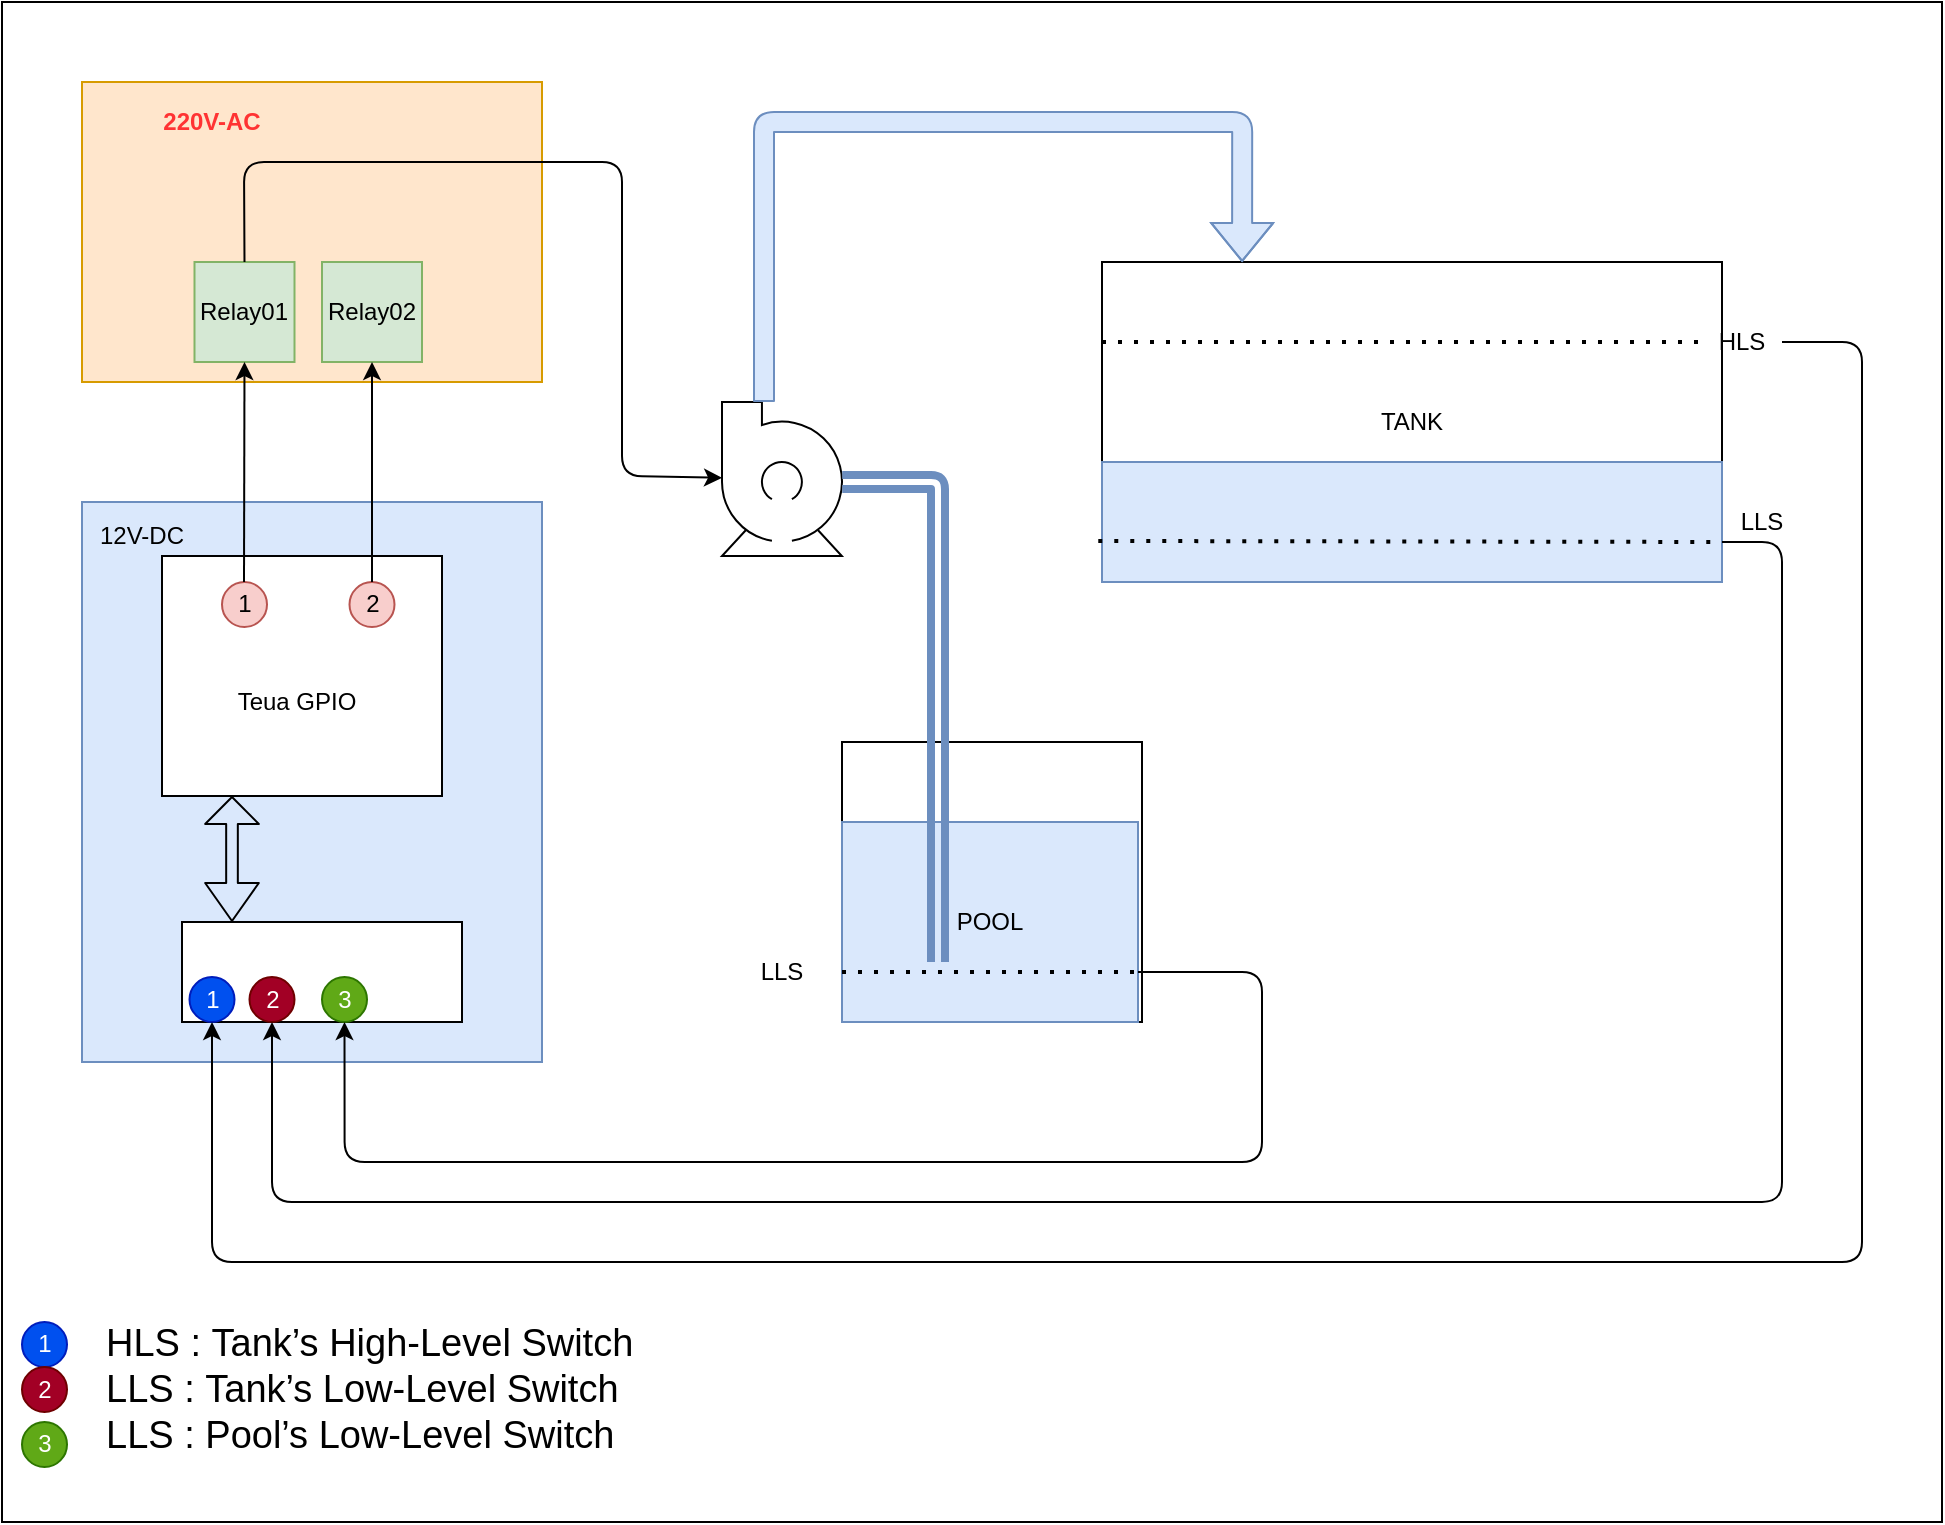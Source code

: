 <mxfile version="13.9.9" type="device"><diagram id="QF-KHQ9Z1gGvDZ2n-E-O" name="Page-1"><mxGraphModel dx="1358" dy="862" grid="1" gridSize="10" guides="1" tooltips="1" connect="1" arrows="1" fold="1" page="1" pageScale="1" pageWidth="1100" pageHeight="1700" math="0" shadow="0"><root><mxCell id="0"/><mxCell id="1" parent="0"/><mxCell id="FMe4pJ-7FYTbQZFiiwOD-10" value="" style="rounded=0;whiteSpace=wrap;html=1;" vertex="1" parent="1"><mxGeometry x="100" y="70" width="970" height="760" as="geometry"/></mxCell><mxCell id="FMe4pJ-7FYTbQZFiiwOD-1" value="TANK" style="rounded=0;whiteSpace=wrap;html=1;" vertex="1" parent="1"><mxGeometry x="650" y="200" width="310" height="160" as="geometry"/></mxCell><mxCell id="FMe4pJ-7FYTbQZFiiwOD-2" value="" style="shape=mxgraph.pid.pumps.centrifugal_pump_2;html=1;pointerEvents=1;align=center;verticalLabelPosition=bottom;verticalAlign=top;dashed=0;" vertex="1" parent="1"><mxGeometry x="460" y="270" width="62" height="77" as="geometry"/></mxCell><mxCell id="FMe4pJ-7FYTbQZFiiwOD-4" value="" style="endArrow=classic;html=1;entryX=0.226;entryY=0;entryDx=0;entryDy=0;entryPerimeter=0;shape=flexArrow;fillColor=#dae8fc;strokeColor=#6c8ebf;edgeStyle=orthogonalEdgeStyle;" edge="1" parent="1" source="FMe4pJ-7FYTbQZFiiwOD-2" target="FMe4pJ-7FYTbQZFiiwOD-1"><mxGeometry width="50" height="50" relative="1" as="geometry"><mxPoint x="600" y="450" as="sourcePoint"/><mxPoint x="710" y="210" as="targetPoint"/><Array as="points"><mxPoint x="481" y="130"/><mxPoint x="720" y="130"/></Array></mxGeometry></mxCell><mxCell id="FMe4pJ-7FYTbQZFiiwOD-5" value="" style="rounded=0;whiteSpace=wrap;html=1;fillColor=#dae8fc;strokeColor=#6c8ebf;" vertex="1" parent="1"><mxGeometry x="650" y="300" width="310" height="60" as="geometry"/></mxCell><mxCell id="FMe4pJ-7FYTbQZFiiwOD-7" value="" style="rounded=0;whiteSpace=wrap;html=1;" vertex="1" parent="1"><mxGeometry x="520" y="440" width="150" height="140" as="geometry"/></mxCell><mxCell id="FMe4pJ-7FYTbQZFiiwOD-8" value="POOL" style="rounded=0;whiteSpace=wrap;html=1;fillColor=#dae8fc;strokeColor=#6c8ebf;" vertex="1" parent="1"><mxGeometry x="520" y="480" width="148" height="100" as="geometry"/></mxCell><mxCell id="FMe4pJ-7FYTbQZFiiwOD-9" value="" style="endArrow=classic;html=1;exitX=0.97;exitY=0.52;exitDx=0;exitDy=0;exitPerimeter=0;shape=link;fillColor=#dae8fc;strokeColor=#6c8ebf;edgeStyle=orthogonalEdgeStyle;strokeWidth=4;" edge="1" parent="1" source="FMe4pJ-7FYTbQZFiiwOD-2"><mxGeometry width="50" height="50" relative="1" as="geometry"><mxPoint x="510" y="390" as="sourcePoint"/><mxPoint x="568" y="550" as="targetPoint"/><Array as="points"><mxPoint x="568" y="310"/></Array></mxGeometry></mxCell><mxCell id="FMe4pJ-7FYTbQZFiiwOD-12" value="" style="endArrow=none;dashed=1;html=1;dashPattern=1 3;strokeWidth=2;exitX=0;exitY=0.75;exitDx=0;exitDy=0;entryX=1;entryY=0.75;entryDx=0;entryDy=0;" edge="1" parent="1" source="FMe4pJ-7FYTbQZFiiwOD-8" target="FMe4pJ-7FYTbQZFiiwOD-8"><mxGeometry width="50" height="50" relative="1" as="geometry"><mxPoint x="760" y="570" as="sourcePoint"/><mxPoint x="810" y="520" as="targetPoint"/></mxGeometry></mxCell><mxCell id="FMe4pJ-7FYTbQZFiiwOD-16" value="" style="rounded=0;whiteSpace=wrap;html=1;fillColor=#dae8fc;strokeColor=#6c8ebf;" vertex="1" parent="1"><mxGeometry x="140" y="320" width="230" height="280" as="geometry"/></mxCell><mxCell id="FMe4pJ-7FYTbQZFiiwOD-11" value="" style="rounded=0;whiteSpace=wrap;html=1;" vertex="1" parent="1"><mxGeometry x="180" y="347" width="140" height="120" as="geometry"/></mxCell><mxCell id="FMe4pJ-7FYTbQZFiiwOD-15" value="" style="rounded=0;whiteSpace=wrap;html=1;" vertex="1" parent="1"><mxGeometry x="190" y="530" width="140" height="50" as="geometry"/></mxCell><mxCell id="FMe4pJ-7FYTbQZFiiwOD-17" value="" style="shape=flexArrow;endArrow=classic;startArrow=classic;html=1;entryX=0.25;entryY=1;entryDx=0;entryDy=0;width=5.833;endSize=4.167;" edge="1" parent="1" target="FMe4pJ-7FYTbQZFiiwOD-11"><mxGeometry width="50" height="50" relative="1" as="geometry"><mxPoint x="215" y="530" as="sourcePoint"/><mxPoint x="390" y="500" as="targetPoint"/></mxGeometry></mxCell><mxCell id="FMe4pJ-7FYTbQZFiiwOD-18" value="12V-DC" style="text;html=1;strokeColor=none;fillColor=none;align=center;verticalAlign=middle;whiteSpace=wrap;rounded=0;" vertex="1" parent="1"><mxGeometry x="140" y="327" width="60" height="20" as="geometry"/></mxCell><mxCell id="FMe4pJ-7FYTbQZFiiwOD-19" value="" style="rounded=0;whiteSpace=wrap;html=1;fillColor=#ffe6cc;strokeColor=#d79b00;" vertex="1" parent="1"><mxGeometry x="140" y="110" width="230" height="150" as="geometry"/></mxCell><mxCell id="FMe4pJ-7FYTbQZFiiwOD-20" value="&lt;b&gt;&lt;font color=&quot;#ff3333&quot;&gt;220V-AC&lt;/font&gt;&lt;/b&gt;" style="text;html=1;strokeColor=none;fillColor=none;align=center;verticalAlign=middle;whiteSpace=wrap;rounded=0;" vertex="1" parent="1"><mxGeometry x="170" y="120" width="70" height="20" as="geometry"/></mxCell><mxCell id="FMe4pJ-7FYTbQZFiiwOD-21" value="LLS" style="text;html=1;strokeColor=none;fillColor=none;align=center;verticalAlign=middle;whiteSpace=wrap;rounded=0;" vertex="1" parent="1"><mxGeometry x="470" y="545" width="40" height="20" as="geometry"/></mxCell><mxCell id="FMe4pJ-7FYTbQZFiiwOD-22" value="LLS" style="text;html=1;strokeColor=none;fillColor=none;align=center;verticalAlign=middle;whiteSpace=wrap;rounded=0;" vertex="1" parent="1"><mxGeometry x="960" y="320" width="40" height="20" as="geometry"/></mxCell><mxCell id="FMe4pJ-7FYTbQZFiiwOD-24" value="" style="endArrow=none;dashed=1;html=1;dashPattern=1 3;strokeWidth=2;exitX=-0.006;exitY=0.658;exitDx=0;exitDy=0;exitPerimeter=0;" edge="1" parent="1" source="FMe4pJ-7FYTbQZFiiwOD-5"><mxGeometry width="50" height="50" relative="1" as="geometry"><mxPoint x="800" y="520" as="sourcePoint"/><mxPoint x="960" y="340" as="targetPoint"/></mxGeometry></mxCell><mxCell id="FMe4pJ-7FYTbQZFiiwOD-25" value="" style="endArrow=none;dashed=1;html=1;dashPattern=1 3;strokeWidth=2;exitX=0;exitY=0.25;exitDx=0;exitDy=0;entryX=0;entryY=0.5;entryDx=0;entryDy=0;" edge="1" parent="1" source="FMe4pJ-7FYTbQZFiiwOD-1" target="FMe4pJ-7FYTbQZFiiwOD-23"><mxGeometry width="50" height="50" relative="1" as="geometry"><mxPoint x="770" y="300" as="sourcePoint"/><mxPoint x="820" y="250" as="targetPoint"/></mxGeometry></mxCell><mxCell id="FMe4pJ-7FYTbQZFiiwOD-26" value="1" style="ellipse;whiteSpace=wrap;html=1;aspect=fixed;fillColor=#0050ef;strokeColor=#001DBC;fontColor=#ffffff;" vertex="1" parent="1"><mxGeometry x="193.75" y="557.5" width="22.5" height="22.5" as="geometry"/></mxCell><mxCell id="FMe4pJ-7FYTbQZFiiwOD-27" value="2" style="ellipse;whiteSpace=wrap;html=1;aspect=fixed;fillColor=#a20025;strokeColor=#6F0000;fontColor=#ffffff;" vertex="1" parent="1"><mxGeometry x="223.75" y="557.5" width="22.5" height="22.5" as="geometry"/></mxCell><mxCell id="FMe4pJ-7FYTbQZFiiwOD-28" value="3" style="ellipse;whiteSpace=wrap;html=1;aspect=fixed;fillColor=#60a917;strokeColor=#2D7600;fontColor=#ffffff;" vertex="1" parent="1"><mxGeometry x="260" y="557.5" width="22.5" height="22.5" as="geometry"/></mxCell><mxCell id="FMe4pJ-7FYTbQZFiiwOD-29" value="" style="endArrow=classic;html=1;edgeStyle=orthogonalEdgeStyle;" edge="1" parent="1" source="FMe4pJ-7FYTbQZFiiwOD-23" target="FMe4pJ-7FYTbQZFiiwOD-26"><mxGeometry width="50" height="50" relative="1" as="geometry"><mxPoint x="960" y="240" as="sourcePoint"/><mxPoint x="250" y="640" as="targetPoint"/><Array as="points"><mxPoint x="1030" y="240"/><mxPoint x="1030" y="700"/><mxPoint x="205" y="700"/></Array></mxGeometry></mxCell><mxCell id="FMe4pJ-7FYTbQZFiiwOD-30" value="" style="endArrow=classic;html=1;entryX=0.5;entryY=1;entryDx=0;entryDy=0;exitX=0;exitY=1;exitDx=0;exitDy=0;edgeStyle=orthogonalEdgeStyle;" edge="1" parent="1" source="FMe4pJ-7FYTbQZFiiwOD-22" target="FMe4pJ-7FYTbQZFiiwOD-27"><mxGeometry width="50" height="50" relative="1" as="geometry"><mxPoint x="230" y="680" as="sourcePoint"/><mxPoint x="280" y="630" as="targetPoint"/><Array as="points"><mxPoint x="990" y="340"/><mxPoint x="990" y="670"/><mxPoint x="235" y="670"/></Array></mxGeometry></mxCell><mxCell id="FMe4pJ-7FYTbQZFiiwOD-32" value="" style="endArrow=classic;html=1;strokeWidth=1;entryX=0.5;entryY=1;entryDx=0;entryDy=0;exitX=1;exitY=0.75;exitDx=0;exitDy=0;edgeStyle=orthogonalEdgeStyle;" edge="1" parent="1" source="FMe4pJ-7FYTbQZFiiwOD-8" target="FMe4pJ-7FYTbQZFiiwOD-28"><mxGeometry width="50" height="50" relative="1" as="geometry"><mxPoint x="590" y="470" as="sourcePoint"/><mxPoint x="640" y="420" as="targetPoint"/><Array as="points"><mxPoint x="730" y="555"/><mxPoint x="730" y="650"/><mxPoint x="271" y="650"/></Array></mxGeometry></mxCell><mxCell id="FMe4pJ-7FYTbQZFiiwOD-23" value="HLS" style="text;html=1;strokeColor=none;fillColor=none;align=center;verticalAlign=middle;whiteSpace=wrap;rounded=0;" vertex="1" parent="1"><mxGeometry x="950" y="230" width="40" height="20" as="geometry"/></mxCell><mxCell id="FMe4pJ-7FYTbQZFiiwOD-36" value="Relay01" style="whiteSpace=wrap;html=1;aspect=fixed;fillColor=#d5e8d4;strokeColor=#82b366;" vertex="1" parent="1"><mxGeometry x="196.25" y="200" width="50" height="50" as="geometry"/></mxCell><mxCell id="FMe4pJ-7FYTbQZFiiwOD-37" value="&lt;span&gt;Relay02&lt;/span&gt;" style="whiteSpace=wrap;html=1;aspect=fixed;fillColor=#d5e8d4;strokeColor=#82b366;" vertex="1" parent="1"><mxGeometry x="260" y="200" width="50" height="50" as="geometry"/></mxCell><mxCell id="FMe4pJ-7FYTbQZFiiwOD-38" value="" style="endArrow=classic;html=1;strokeWidth=1;exitX=0.5;exitY=0;exitDx=0;exitDy=0;" edge="1" parent="1" source="FMe4pJ-7FYTbQZFiiwOD-36" target="FMe4pJ-7FYTbQZFiiwOD-2"><mxGeometry width="50" height="50" relative="1" as="geometry"><mxPoint x="420" y="320" as="sourcePoint"/><mxPoint x="470" y="270" as="targetPoint"/><Array as="points"><mxPoint x="221" y="150"/><mxPoint x="410" y="150"/><mxPoint x="410" y="307"/></Array></mxGeometry></mxCell><mxCell id="FMe4pJ-7FYTbQZFiiwOD-39" value="1" style="ellipse;whiteSpace=wrap;html=1;aspect=fixed;fillColor=#f8cecc;strokeColor=#b85450;" vertex="1" parent="1"><mxGeometry x="210" y="360" width="22.5" height="22.5" as="geometry"/></mxCell><mxCell id="FMe4pJ-7FYTbQZFiiwOD-40" value="2" style="ellipse;whiteSpace=wrap;html=1;aspect=fixed;fillColor=#f8cecc;strokeColor=#b85450;" vertex="1" parent="1"><mxGeometry x="273.75" y="360" width="22.5" height="22.5" as="geometry"/></mxCell><mxCell id="FMe4pJ-7FYTbQZFiiwOD-43" value="" style="endArrow=classic;html=1;strokeWidth=1;entryX=0.5;entryY=1;entryDx=0;entryDy=0;" edge="1" parent="1" target="FMe4pJ-7FYTbQZFiiwOD-36"><mxGeometry width="50" height="50" relative="1" as="geometry"><mxPoint x="221" y="360" as="sourcePoint"/><mxPoint x="430" y="390" as="targetPoint"/></mxGeometry></mxCell><mxCell id="FMe4pJ-7FYTbQZFiiwOD-44" value="" style="endArrow=classic;html=1;strokeWidth=1;entryX=0.5;entryY=1;entryDx=0;entryDy=0;" edge="1" parent="1" source="FMe4pJ-7FYTbQZFiiwOD-40" target="FMe4pJ-7FYTbQZFiiwOD-37"><mxGeometry width="50" height="50" relative="1" as="geometry"><mxPoint x="430" y="500" as="sourcePoint"/><mxPoint x="480" y="450" as="targetPoint"/></mxGeometry></mxCell><mxCell id="FMe4pJ-7FYTbQZFiiwOD-46" value="Teua GPIO" style="text;html=1;strokeColor=none;fillColor=none;align=center;verticalAlign=middle;whiteSpace=wrap;rounded=0;" vertex="1" parent="1"><mxGeometry x="215" y="410" width="65" height="20" as="geometry"/></mxCell><mxCell id="FMe4pJ-7FYTbQZFiiwOD-47" value="&lt;div style=&quot;font-size: 19px&quot;&gt;&lt;font style=&quot;font-size: 19px&quot;&gt;HLS :&amp;nbsp;Tank’s High-Level Switch&lt;/font&gt;&lt;/div&gt;&lt;div style=&quot;font-size: 19px&quot;&gt;&lt;font style=&quot;font-size: 19px&quot;&gt;LLS :&amp;nbsp;Tank’s Low-Level Switch&lt;span&gt;&lt;br&gt;&lt;/span&gt;&lt;/font&gt;&lt;/div&gt;&lt;div style=&quot;font-size: 19px&quot;&gt;&lt;font style=&quot;font-size: 19px&quot;&gt;LLS : Pool’s Low-Level Switch&lt;/font&gt;&lt;br&gt;&lt;/div&gt;" style="text;html=1;strokeColor=none;fillColor=none;align=left;verticalAlign=middle;whiteSpace=wrap;rounded=0;" vertex="1" parent="1"><mxGeometry x="150" y="733.75" width="450" height="60" as="geometry"/></mxCell><mxCell id="FMe4pJ-7FYTbQZFiiwOD-48" value="1" style="ellipse;whiteSpace=wrap;html=1;aspect=fixed;fillColor=#0050ef;strokeColor=#001DBC;fontColor=#ffffff;" vertex="1" parent="1"><mxGeometry x="110" y="730" width="22.5" height="22.5" as="geometry"/></mxCell><mxCell id="FMe4pJ-7FYTbQZFiiwOD-49" value="2" style="ellipse;whiteSpace=wrap;html=1;aspect=fixed;fillColor=#a20025;strokeColor=#6F0000;fontColor=#ffffff;" vertex="1" parent="1"><mxGeometry x="110" y="752.5" width="22.5" height="22.5" as="geometry"/></mxCell><mxCell id="FMe4pJ-7FYTbQZFiiwOD-50" value="3" style="ellipse;whiteSpace=wrap;html=1;aspect=fixed;fillColor=#60a917;strokeColor=#2D7600;fontColor=#ffffff;" vertex="1" parent="1"><mxGeometry x="110" y="780" width="22.5" height="22.5" as="geometry"/></mxCell></root></mxGraphModel></diagram></mxfile>